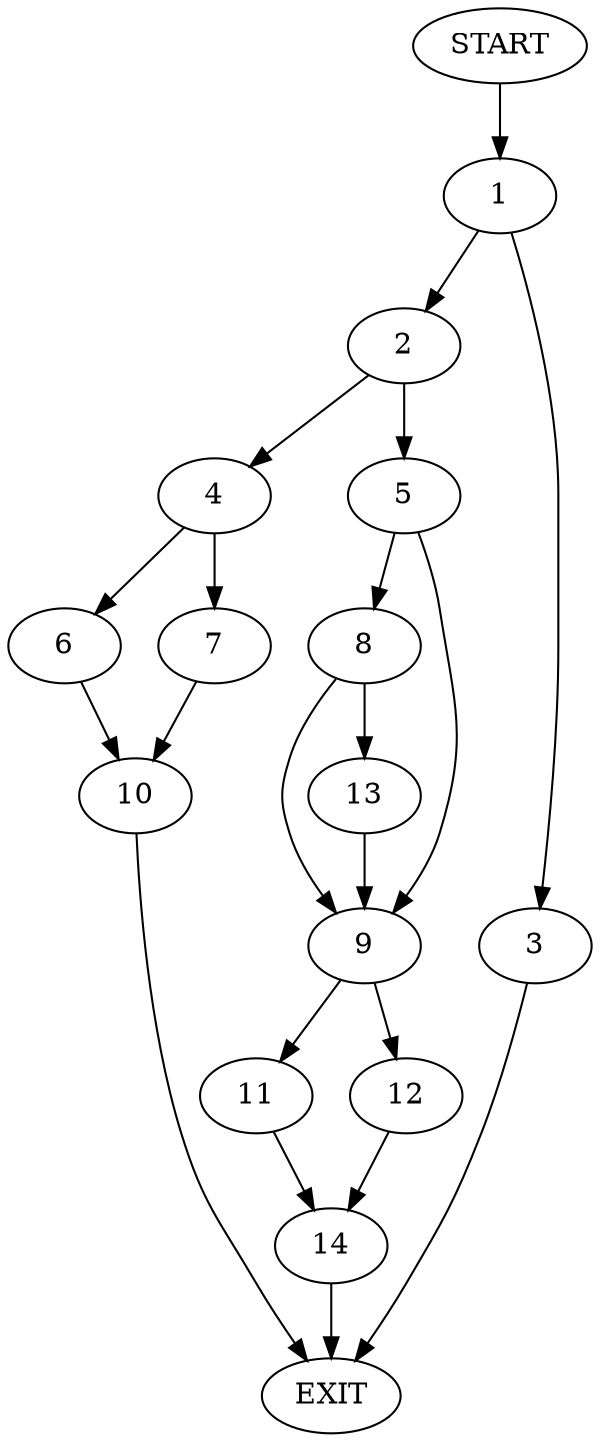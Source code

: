 digraph {
0 [label="START"]
15 [label="EXIT"]
0 -> 1
1 -> 2
1 -> 3
3 -> 15
2 -> 4
2 -> 5
4 -> 6
4 -> 7
5 -> 8
5 -> 9
7 -> 10
6 -> 10
10 -> 15
9 -> 11
9 -> 12
8 -> 9
8 -> 13
13 -> 9
11 -> 14
12 -> 14
14 -> 15
}
